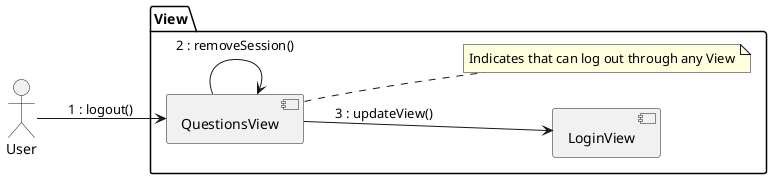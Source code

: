 @startuml

left to right direction

actor User

package View {
  [LoginView]
  [QuestionsView]
      note right of [QuestionsView]
          Indicates that can log out through any View
      end note
}

User --> [QuestionsView] : 1 : logout()
[QuestionsView] --> [QuestionsView] : 2 : removeSession()
[QuestionsView] --> [LoginView] : 3 : updateView()

@enduml